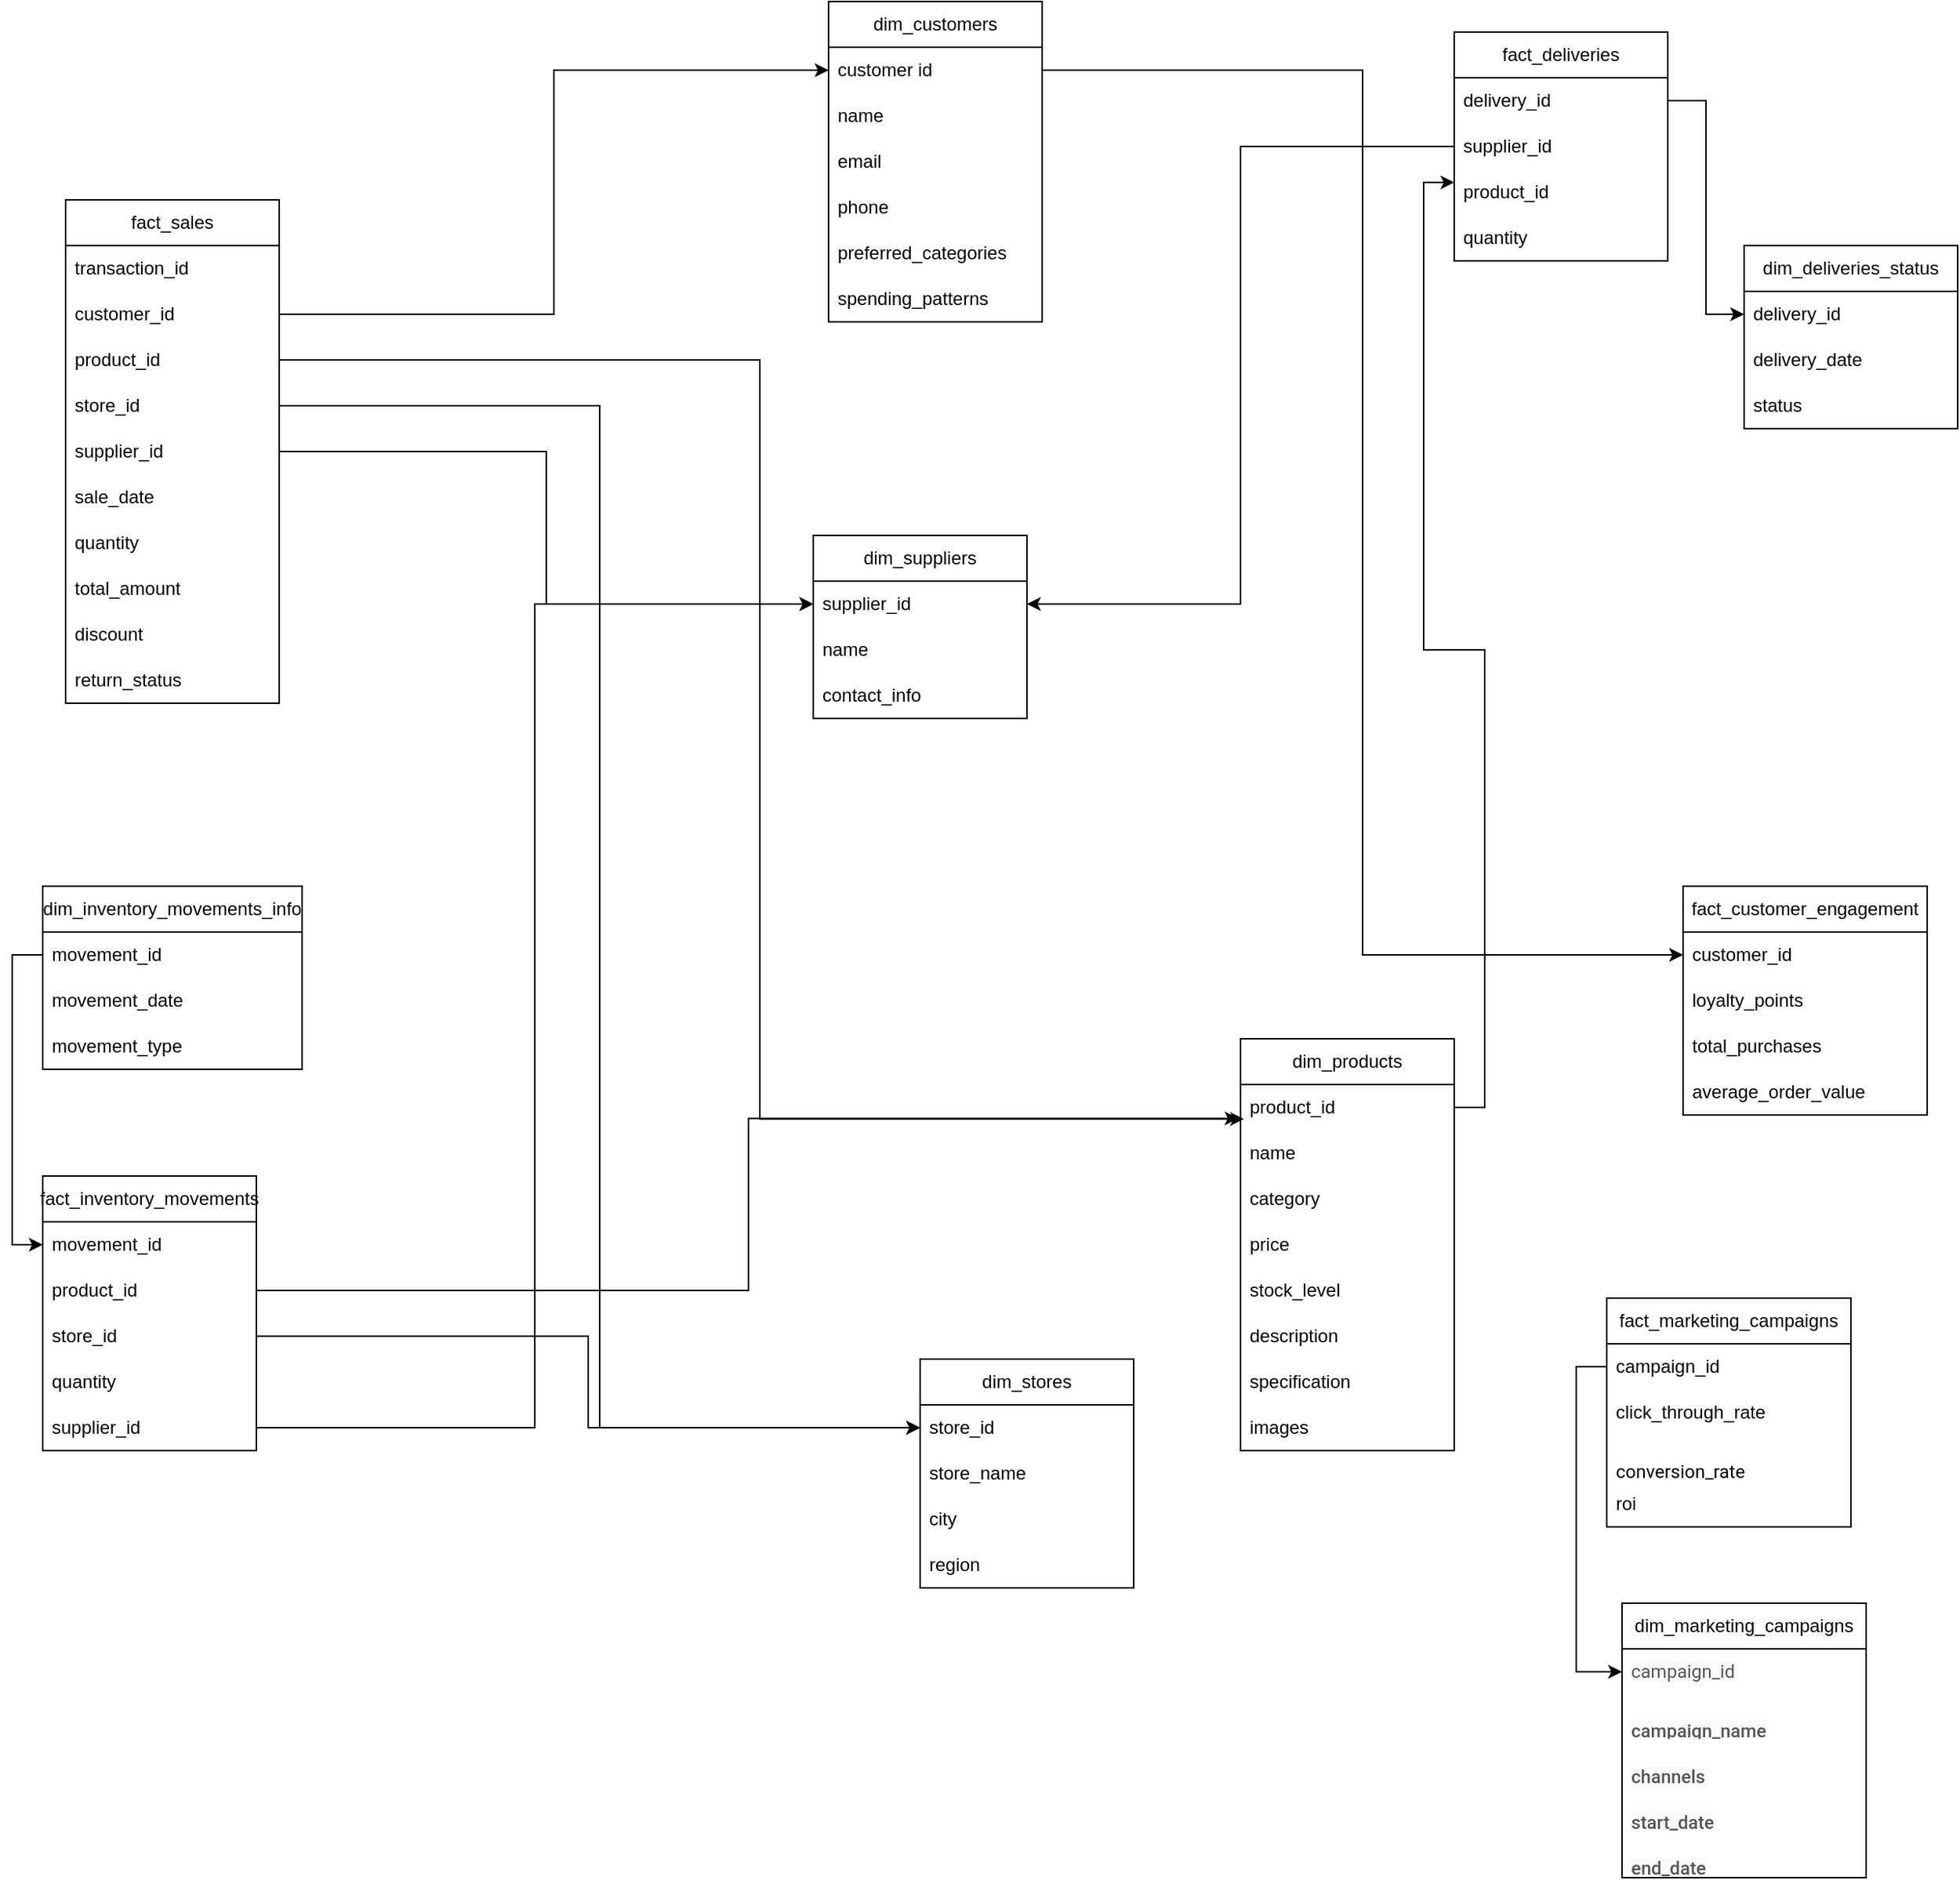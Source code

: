 <mxfile version="25.0.1">
  <diagram name="Page-1" id="sRWJuWMLv6pyPMn1WHnU">
    <mxGraphModel dx="1259" dy="1691" grid="1" gridSize="10" guides="1" tooltips="1" connect="1" arrows="1" fold="1" page="1" pageScale="1" pageWidth="850" pageHeight="1100" math="0" shadow="0">
      <root>
        <mxCell id="0" />
        <mxCell id="1" parent="0" />
        <mxCell id="wSYhcg0EzsHiPHeqpy78-6" value="fact_sales" style="swimlane;fontStyle=0;childLayout=stackLayout;horizontal=1;startSize=30;horizontalStack=0;resizeParent=1;resizeParentMax=0;resizeLast=0;collapsible=1;marginBottom=0;whiteSpace=wrap;html=1;" vertex="1" parent="1">
          <mxGeometry x="80" y="-150" width="140" height="330" as="geometry" />
        </mxCell>
        <mxCell id="wSYhcg0EzsHiPHeqpy78-7" value="transaction_id" style="text;strokeColor=none;fillColor=none;align=left;verticalAlign=middle;spacingLeft=4;spacingRight=4;overflow=hidden;points=[[0,0.5],[1,0.5]];portConstraint=eastwest;rotatable=0;whiteSpace=wrap;html=1;" vertex="1" parent="wSYhcg0EzsHiPHeqpy78-6">
          <mxGeometry y="30" width="140" height="30" as="geometry" />
        </mxCell>
        <mxCell id="wSYhcg0EzsHiPHeqpy78-8" value="customer_id" style="text;strokeColor=none;fillColor=none;align=left;verticalAlign=middle;spacingLeft=4;spacingRight=4;overflow=hidden;points=[[0,0.5],[1,0.5]];portConstraint=eastwest;rotatable=0;whiteSpace=wrap;html=1;" vertex="1" parent="wSYhcg0EzsHiPHeqpy78-6">
          <mxGeometry y="60" width="140" height="30" as="geometry" />
        </mxCell>
        <mxCell id="wSYhcg0EzsHiPHeqpy78-9" value="product_id" style="text;strokeColor=none;fillColor=none;align=left;verticalAlign=middle;spacingLeft=4;spacingRight=4;overflow=hidden;points=[[0,0.5],[1,0.5]];portConstraint=eastwest;rotatable=0;whiteSpace=wrap;html=1;" vertex="1" parent="wSYhcg0EzsHiPHeqpy78-6">
          <mxGeometry y="90" width="140" height="30" as="geometry" />
        </mxCell>
        <mxCell id="wSYhcg0EzsHiPHeqpy78-10" value="store_id" style="text;strokeColor=none;fillColor=none;align=left;verticalAlign=middle;spacingLeft=4;spacingRight=4;overflow=hidden;points=[[0,0.5],[1,0.5]];portConstraint=eastwest;rotatable=0;whiteSpace=wrap;html=1;" vertex="1" parent="wSYhcg0EzsHiPHeqpy78-6">
          <mxGeometry y="120" width="140" height="30" as="geometry" />
        </mxCell>
        <mxCell id="wSYhcg0EzsHiPHeqpy78-16" value="supplier_id" style="text;strokeColor=none;fillColor=none;align=left;verticalAlign=middle;spacingLeft=4;spacingRight=4;overflow=hidden;points=[[0,0.5],[1,0.5]];portConstraint=eastwest;rotatable=0;whiteSpace=wrap;html=1;" vertex="1" parent="wSYhcg0EzsHiPHeqpy78-6">
          <mxGeometry y="150" width="140" height="30" as="geometry" />
        </mxCell>
        <mxCell id="wSYhcg0EzsHiPHeqpy78-11" value="sale_date" style="text;strokeColor=none;fillColor=none;align=left;verticalAlign=middle;spacingLeft=4;spacingRight=4;overflow=hidden;points=[[0,0.5],[1,0.5]];portConstraint=eastwest;rotatable=0;whiteSpace=wrap;html=1;" vertex="1" parent="wSYhcg0EzsHiPHeqpy78-6">
          <mxGeometry y="180" width="140" height="30" as="geometry" />
        </mxCell>
        <mxCell id="wSYhcg0EzsHiPHeqpy78-12" value="quantity" style="text;strokeColor=none;fillColor=none;align=left;verticalAlign=middle;spacingLeft=4;spacingRight=4;overflow=hidden;points=[[0,0.5],[1,0.5]];portConstraint=eastwest;rotatable=0;whiteSpace=wrap;html=1;" vertex="1" parent="wSYhcg0EzsHiPHeqpy78-6">
          <mxGeometry y="210" width="140" height="30" as="geometry" />
        </mxCell>
        <mxCell id="wSYhcg0EzsHiPHeqpy78-13" value="total_amount" style="text;strokeColor=none;fillColor=none;align=left;verticalAlign=middle;spacingLeft=4;spacingRight=4;overflow=hidden;points=[[0,0.5],[1,0.5]];portConstraint=eastwest;rotatable=0;whiteSpace=wrap;html=1;" vertex="1" parent="wSYhcg0EzsHiPHeqpy78-6">
          <mxGeometry y="240" width="140" height="30" as="geometry" />
        </mxCell>
        <mxCell id="wSYhcg0EzsHiPHeqpy78-14" value="discount" style="text;strokeColor=none;fillColor=none;align=left;verticalAlign=middle;spacingLeft=4;spacingRight=4;overflow=hidden;points=[[0,0.5],[1,0.5]];portConstraint=eastwest;rotatable=0;whiteSpace=wrap;html=1;" vertex="1" parent="wSYhcg0EzsHiPHeqpy78-6">
          <mxGeometry y="270" width="140" height="30" as="geometry" />
        </mxCell>
        <mxCell id="wSYhcg0EzsHiPHeqpy78-15" value="return_status" style="text;strokeColor=none;fillColor=none;align=left;verticalAlign=middle;spacingLeft=4;spacingRight=4;overflow=hidden;points=[[0,0.5],[1,0.5]];portConstraint=eastwest;rotatable=0;whiteSpace=wrap;html=1;" vertex="1" parent="wSYhcg0EzsHiPHeqpy78-6">
          <mxGeometry y="300" width="140" height="30" as="geometry" />
        </mxCell>
        <mxCell id="wSYhcg0EzsHiPHeqpy78-26" value="dim_customers" style="swimlane;fontStyle=0;childLayout=stackLayout;horizontal=1;startSize=30;horizontalStack=0;resizeParent=1;resizeParentMax=0;resizeLast=0;collapsible=1;marginBottom=0;whiteSpace=wrap;html=1;" vertex="1" parent="1">
          <mxGeometry x="580" y="-280" width="140" height="210" as="geometry" />
        </mxCell>
        <mxCell id="wSYhcg0EzsHiPHeqpy78-27" value="customer id" style="text;strokeColor=none;fillColor=none;align=left;verticalAlign=middle;spacingLeft=4;spacingRight=4;overflow=hidden;points=[[0,0.5],[1,0.5]];portConstraint=eastwest;rotatable=0;whiteSpace=wrap;html=1;" vertex="1" parent="wSYhcg0EzsHiPHeqpy78-26">
          <mxGeometry y="30" width="140" height="30" as="geometry" />
        </mxCell>
        <mxCell id="wSYhcg0EzsHiPHeqpy78-28" value="name" style="text;strokeColor=none;fillColor=none;align=left;verticalAlign=middle;spacingLeft=4;spacingRight=4;overflow=hidden;points=[[0,0.5],[1,0.5]];portConstraint=eastwest;rotatable=0;whiteSpace=wrap;html=1;" vertex="1" parent="wSYhcg0EzsHiPHeqpy78-26">
          <mxGeometry y="60" width="140" height="30" as="geometry" />
        </mxCell>
        <mxCell id="wSYhcg0EzsHiPHeqpy78-29" value="email" style="text;strokeColor=none;fillColor=none;align=left;verticalAlign=middle;spacingLeft=4;spacingRight=4;overflow=hidden;points=[[0,0.5],[1,0.5]];portConstraint=eastwest;rotatable=0;whiteSpace=wrap;html=1;" vertex="1" parent="wSYhcg0EzsHiPHeqpy78-26">
          <mxGeometry y="90" width="140" height="30" as="geometry" />
        </mxCell>
        <mxCell id="wSYhcg0EzsHiPHeqpy78-30" value="phone" style="text;strokeColor=none;fillColor=none;align=left;verticalAlign=middle;spacingLeft=4;spacingRight=4;overflow=hidden;points=[[0,0.5],[1,0.5]];portConstraint=eastwest;rotatable=0;whiteSpace=wrap;html=1;" vertex="1" parent="wSYhcg0EzsHiPHeqpy78-26">
          <mxGeometry y="120" width="140" height="30" as="geometry" />
        </mxCell>
        <mxCell id="wSYhcg0EzsHiPHeqpy78-31" value="preferred_categories" style="text;strokeColor=none;fillColor=none;align=left;verticalAlign=middle;spacingLeft=4;spacingRight=4;overflow=hidden;points=[[0,0.5],[1,0.5]];portConstraint=eastwest;rotatable=0;whiteSpace=wrap;html=1;" vertex="1" parent="wSYhcg0EzsHiPHeqpy78-26">
          <mxGeometry y="150" width="140" height="30" as="geometry" />
        </mxCell>
        <mxCell id="wSYhcg0EzsHiPHeqpy78-32" value="spending_patterns" style="text;strokeColor=none;fillColor=none;align=left;verticalAlign=middle;spacingLeft=4;spacingRight=4;overflow=hidden;points=[[0,0.5],[1,0.5]];portConstraint=eastwest;rotatable=0;whiteSpace=wrap;html=1;" vertex="1" parent="wSYhcg0EzsHiPHeqpy78-26">
          <mxGeometry y="180" width="140" height="30" as="geometry" />
        </mxCell>
        <mxCell id="wSYhcg0EzsHiPHeqpy78-33" value="dim_suppliers" style="swimlane;fontStyle=0;childLayout=stackLayout;horizontal=1;startSize=30;horizontalStack=0;resizeParent=1;resizeParentMax=0;resizeLast=0;collapsible=1;marginBottom=0;whiteSpace=wrap;html=1;" vertex="1" parent="1">
          <mxGeometry x="570" y="70" width="140" height="120" as="geometry" />
        </mxCell>
        <mxCell id="wSYhcg0EzsHiPHeqpy78-34" value="supplier_id" style="text;strokeColor=none;fillColor=none;align=left;verticalAlign=middle;spacingLeft=4;spacingRight=4;overflow=hidden;points=[[0,0.5],[1,0.5]];portConstraint=eastwest;rotatable=0;whiteSpace=wrap;html=1;" vertex="1" parent="wSYhcg0EzsHiPHeqpy78-33">
          <mxGeometry y="30" width="140" height="30" as="geometry" />
        </mxCell>
        <mxCell id="wSYhcg0EzsHiPHeqpy78-35" value="name" style="text;strokeColor=none;fillColor=none;align=left;verticalAlign=middle;spacingLeft=4;spacingRight=4;overflow=hidden;points=[[0,0.5],[1,0.5]];portConstraint=eastwest;rotatable=0;whiteSpace=wrap;html=1;" vertex="1" parent="wSYhcg0EzsHiPHeqpy78-33">
          <mxGeometry y="60" width="140" height="30" as="geometry" />
        </mxCell>
        <mxCell id="wSYhcg0EzsHiPHeqpy78-36" value="contact_info" style="text;strokeColor=none;fillColor=none;align=left;verticalAlign=middle;spacingLeft=4;spacingRight=4;overflow=hidden;points=[[0,0.5],[1,0.5]];portConstraint=eastwest;rotatable=0;whiteSpace=wrap;html=1;" vertex="1" parent="wSYhcg0EzsHiPHeqpy78-33">
          <mxGeometry y="90" width="140" height="30" as="geometry" />
        </mxCell>
        <mxCell id="wSYhcg0EzsHiPHeqpy78-37" value="dim_stores" style="swimlane;fontStyle=0;childLayout=stackLayout;horizontal=1;startSize=30;horizontalStack=0;resizeParent=1;resizeParentMax=0;resizeLast=0;collapsible=1;marginBottom=0;whiteSpace=wrap;html=1;" vertex="1" parent="1">
          <mxGeometry x="640" y="610" width="140" height="150" as="geometry" />
        </mxCell>
        <mxCell id="wSYhcg0EzsHiPHeqpy78-38" value="store_id" style="text;strokeColor=none;fillColor=none;align=left;verticalAlign=middle;spacingLeft=4;spacingRight=4;overflow=hidden;points=[[0,0.5],[1,0.5]];portConstraint=eastwest;rotatable=0;whiteSpace=wrap;html=1;" vertex="1" parent="wSYhcg0EzsHiPHeqpy78-37">
          <mxGeometry y="30" width="140" height="30" as="geometry" />
        </mxCell>
        <mxCell id="wSYhcg0EzsHiPHeqpy78-39" value="store_name" style="text;strokeColor=none;fillColor=none;align=left;verticalAlign=middle;spacingLeft=4;spacingRight=4;overflow=hidden;points=[[0,0.5],[1,0.5]];portConstraint=eastwest;rotatable=0;whiteSpace=wrap;html=1;" vertex="1" parent="wSYhcg0EzsHiPHeqpy78-37">
          <mxGeometry y="60" width="140" height="30" as="geometry" />
        </mxCell>
        <mxCell id="wSYhcg0EzsHiPHeqpy78-40" value="city" style="text;strokeColor=none;fillColor=none;align=left;verticalAlign=middle;spacingLeft=4;spacingRight=4;overflow=hidden;points=[[0,0.5],[1,0.5]];portConstraint=eastwest;rotatable=0;whiteSpace=wrap;html=1;" vertex="1" parent="wSYhcg0EzsHiPHeqpy78-37">
          <mxGeometry y="90" width="140" height="30" as="geometry" />
        </mxCell>
        <mxCell id="wSYhcg0EzsHiPHeqpy78-41" value="region" style="text;strokeColor=none;fillColor=none;align=left;verticalAlign=middle;spacingLeft=4;spacingRight=4;overflow=hidden;points=[[0,0.5],[1,0.5]];portConstraint=eastwest;rotatable=0;whiteSpace=wrap;html=1;" vertex="1" parent="wSYhcg0EzsHiPHeqpy78-37">
          <mxGeometry y="120" width="140" height="30" as="geometry" />
        </mxCell>
        <mxCell id="wSYhcg0EzsHiPHeqpy78-42" value="fact_marketing_campaigns" style="swimlane;fontStyle=0;childLayout=stackLayout;horizontal=1;startSize=30;horizontalStack=0;resizeParent=1;resizeParentMax=0;resizeLast=0;collapsible=1;marginBottom=0;whiteSpace=wrap;html=1;" vertex="1" parent="1">
          <mxGeometry x="1090" y="570" width="160" height="150" as="geometry" />
        </mxCell>
        <mxCell id="wSYhcg0EzsHiPHeqpy78-43" value="campaign_id" style="text;strokeColor=none;fillColor=none;align=left;verticalAlign=middle;spacingLeft=4;spacingRight=4;overflow=hidden;points=[[0,0.5],[1,0.5]];portConstraint=eastwest;rotatable=0;whiteSpace=wrap;html=1;" vertex="1" parent="wSYhcg0EzsHiPHeqpy78-42">
          <mxGeometry y="30" width="160" height="30" as="geometry" />
        </mxCell>
        <mxCell id="wSYhcg0EzsHiPHeqpy78-45" value="click_through_rate" style="text;strokeColor=none;fillColor=none;align=left;verticalAlign=middle;spacingLeft=4;spacingRight=4;overflow=hidden;points=[[0,0.5],[1,0.5]];portConstraint=eastwest;rotatable=0;whiteSpace=wrap;html=1;" vertex="1" parent="wSYhcg0EzsHiPHeqpy78-42">
          <mxGeometry y="60" width="160" height="30" as="geometry" />
        </mxCell>
        <mxCell id="wSYhcg0EzsHiPHeqpy78-47" value="&#xa;&lt;span style=&quot;color: rgb(0, 0, 0); font-family: Roboto, sans-serif; font-size: 12px; font-style: normal; font-variant-ligatures: normal; font-variant-caps: normal; font-weight: 400; letter-spacing: normal; orphans: 2; text-align: start; text-indent: 0px; text-transform: none; widows: 2; word-spacing: 0px; -webkit-text-stroke-width: 0px; white-space: pre-wrap; background-color: rgb(255, 255, 255); text-decoration-thickness: initial; text-decoration-style: initial; text-decoration-color: initial; display: inline !important; float: none;&quot;&gt;conversion_rate&lt;/span&gt;&#xa;&#xa;" style="text;strokeColor=none;fillColor=none;align=left;verticalAlign=middle;spacingLeft=4;spacingRight=4;overflow=hidden;points=[[0,0.5],[1,0.5]];portConstraint=eastwest;rotatable=0;whiteSpace=wrap;html=1;" vertex="1" parent="wSYhcg0EzsHiPHeqpy78-42">
          <mxGeometry y="90" width="160" height="30" as="geometry" />
        </mxCell>
        <mxCell id="wSYhcg0EzsHiPHeqpy78-46" value="roi" style="text;strokeColor=none;fillColor=none;align=left;verticalAlign=middle;spacingLeft=4;spacingRight=4;overflow=hidden;points=[[0,0.5],[1,0.5]];portConstraint=eastwest;rotatable=0;whiteSpace=wrap;html=1;" vertex="1" parent="wSYhcg0EzsHiPHeqpy78-42">
          <mxGeometry y="120" width="160" height="30" as="geometry" />
        </mxCell>
        <mxCell id="wSYhcg0EzsHiPHeqpy78-48" value="dim_marketing_campaigns" style="swimlane;fontStyle=0;childLayout=stackLayout;horizontal=1;startSize=30;horizontalStack=0;resizeParent=1;resizeParentMax=0;resizeLast=0;collapsible=1;marginBottom=0;whiteSpace=wrap;html=1;" vertex="1" parent="1">
          <mxGeometry x="1100" y="770" width="160" height="180" as="geometry" />
        </mxCell>
        <mxCell id="wSYhcg0EzsHiPHeqpy78-49" value="&lt;span style=&quot;box-sizing: border-box; color: rgba(0, 0, 0, 0.66); font-family: Roboto, sans-serif; text-wrap-mode: nowrap; background-color: rgb(250, 250, 250);&quot;&gt;campaign_id&lt;/span&gt;" style="text;strokeColor=none;fillColor=none;align=left;verticalAlign=middle;spacingLeft=4;spacingRight=4;overflow=hidden;points=[[0,0.5],[1,0.5]];portConstraint=eastwest;rotatable=0;whiteSpace=wrap;html=1;" vertex="1" parent="wSYhcg0EzsHiPHeqpy78-48">
          <mxGeometry y="30" width="160" height="30" as="geometry" />
        </mxCell>
        <mxCell id="wSYhcg0EzsHiPHeqpy78-50" value="&#xa;&lt;b style=&quot;box-sizing: border-box; font-weight: 500; color: rgba(0, 0, 0, 0.66); font-family: Roboto, sans-serif; font-size: 12px; font-style: normal; font-variant-ligatures: normal; font-variant-caps: normal; letter-spacing: normal; orphans: 2; text-align: left; text-indent: 0px; text-transform: none; widows: 2; word-spacing: 0px; -webkit-text-stroke-width: 0px; white-space: nowrap; background-color: rgb(250, 250, 250); text-decoration-thickness: initial; text-decoration-style: initial; text-decoration-color: initial;&quot;&gt;campaign_name&lt;/b&gt;&#xa;&#xa;" style="text;strokeColor=none;fillColor=none;align=left;verticalAlign=middle;spacingLeft=4;spacingRight=4;overflow=hidden;points=[[0,0.5],[1,0.5]];portConstraint=eastwest;rotatable=0;whiteSpace=wrap;html=1;" vertex="1" parent="wSYhcg0EzsHiPHeqpy78-48">
          <mxGeometry y="60" width="160" height="30" as="geometry" />
        </mxCell>
        <mxCell id="wSYhcg0EzsHiPHeqpy78-51" value="&#xa;&lt;b style=&quot;box-sizing: border-box; font-weight: 500; color: rgba(0, 0, 0, 0.66); font-family: Roboto, sans-serif; font-size: 12px; font-style: normal; font-variant-ligatures: normal; font-variant-caps: normal; letter-spacing: normal; orphans: 2; text-align: left; text-indent: 0px; text-transform: none; widows: 2; word-spacing: 0px; -webkit-text-stroke-width: 0px; white-space: nowrap; background-color: rgb(250, 250, 250); text-decoration-thickness: initial; text-decoration-style: initial; text-decoration-color: initial;&quot;&gt;channels&lt;/b&gt;&#xa;&#xa;" style="text;strokeColor=none;fillColor=none;align=left;verticalAlign=middle;spacingLeft=4;spacingRight=4;overflow=hidden;points=[[0,0.5],[1,0.5]];portConstraint=eastwest;rotatable=0;whiteSpace=wrap;html=1;" vertex="1" parent="wSYhcg0EzsHiPHeqpy78-48">
          <mxGeometry y="90" width="160" height="30" as="geometry" />
        </mxCell>
        <mxCell id="wSYhcg0EzsHiPHeqpy78-52" value="&#xa;&lt;b style=&quot;box-sizing: border-box; font-weight: 500; color: rgba(0, 0, 0, 0.66); font-family: Roboto, sans-serif; font-size: 12px; font-style: normal; font-variant-ligatures: normal; font-variant-caps: normal; letter-spacing: normal; orphans: 2; text-align: left; text-indent: 0px; text-transform: none; widows: 2; word-spacing: 0px; -webkit-text-stroke-width: 0px; white-space: nowrap; background-color: rgb(250, 250, 250); text-decoration-thickness: initial; text-decoration-style: initial; text-decoration-color: initial;&quot;&gt;start_date&lt;/b&gt;&#xa;&#xa;" style="text;strokeColor=none;fillColor=none;align=left;verticalAlign=middle;spacingLeft=4;spacingRight=4;overflow=hidden;points=[[0,0.5],[1,0.5]];portConstraint=eastwest;rotatable=0;whiteSpace=wrap;html=1;" vertex="1" parent="wSYhcg0EzsHiPHeqpy78-48">
          <mxGeometry y="120" width="160" height="30" as="geometry" />
        </mxCell>
        <mxCell id="wSYhcg0EzsHiPHeqpy78-53" value="&#xa;&lt;b style=&quot;box-sizing: border-box; font-weight: 500; color: rgba(0, 0, 0, 0.66); font-family: Roboto, sans-serif; font-size: 12px; font-style: normal; font-variant-ligatures: normal; font-variant-caps: normal; letter-spacing: normal; orphans: 2; text-align: left; text-indent: 0px; text-transform: none; widows: 2; word-spacing: 0px; -webkit-text-stroke-width: 0px; white-space: nowrap; background-color: rgb(250, 250, 250); text-decoration-thickness: initial; text-decoration-style: initial; text-decoration-color: initial;&quot;&gt;end_date&lt;/b&gt;&#xa;&#xa;" style="text;strokeColor=none;fillColor=none;align=left;verticalAlign=middle;spacingLeft=4;spacingRight=4;overflow=hidden;points=[[0,0.5],[1,0.5]];portConstraint=eastwest;rotatable=0;whiteSpace=wrap;html=1;" vertex="1" parent="wSYhcg0EzsHiPHeqpy78-48">
          <mxGeometry y="150" width="160" height="30" as="geometry" />
        </mxCell>
        <mxCell id="wSYhcg0EzsHiPHeqpy78-69" value="fact_inventory_movements" style="swimlane;fontStyle=0;childLayout=stackLayout;horizontal=1;startSize=30;horizontalStack=0;resizeParent=1;resizeParentMax=0;resizeLast=0;collapsible=1;marginBottom=0;whiteSpace=wrap;html=1;" vertex="1" parent="1">
          <mxGeometry x="65" y="490" width="140" height="180" as="geometry" />
        </mxCell>
        <mxCell id="wSYhcg0EzsHiPHeqpy78-70" value="movement_id" style="text;strokeColor=none;fillColor=none;align=left;verticalAlign=middle;spacingLeft=4;spacingRight=4;overflow=hidden;points=[[0,0.5],[1,0.5]];portConstraint=eastwest;rotatable=0;whiteSpace=wrap;html=1;" vertex="1" parent="wSYhcg0EzsHiPHeqpy78-69">
          <mxGeometry y="30" width="140" height="30" as="geometry" />
        </mxCell>
        <mxCell id="wSYhcg0EzsHiPHeqpy78-71" value="product_id" style="text;strokeColor=none;fillColor=none;align=left;verticalAlign=middle;spacingLeft=4;spacingRight=4;overflow=hidden;points=[[0,0.5],[1,0.5]];portConstraint=eastwest;rotatable=0;whiteSpace=wrap;html=1;" vertex="1" parent="wSYhcg0EzsHiPHeqpy78-69">
          <mxGeometry y="60" width="140" height="30" as="geometry" />
        </mxCell>
        <mxCell id="wSYhcg0EzsHiPHeqpy78-72" value="store_id" style="text;strokeColor=none;fillColor=none;align=left;verticalAlign=middle;spacingLeft=4;spacingRight=4;overflow=hidden;points=[[0,0.5],[1,0.5]];portConstraint=eastwest;rotatable=0;whiteSpace=wrap;html=1;" vertex="1" parent="wSYhcg0EzsHiPHeqpy78-69">
          <mxGeometry y="90" width="140" height="30" as="geometry" />
        </mxCell>
        <mxCell id="wSYhcg0EzsHiPHeqpy78-75" value="quantity" style="text;strokeColor=none;fillColor=none;align=left;verticalAlign=middle;spacingLeft=4;spacingRight=4;overflow=hidden;points=[[0,0.5],[1,0.5]];portConstraint=eastwest;rotatable=0;whiteSpace=wrap;html=1;" vertex="1" parent="wSYhcg0EzsHiPHeqpy78-69">
          <mxGeometry y="120" width="140" height="30" as="geometry" />
        </mxCell>
        <mxCell id="wSYhcg0EzsHiPHeqpy78-115" value="supplier_id" style="text;strokeColor=none;fillColor=none;align=left;verticalAlign=middle;spacingLeft=4;spacingRight=4;overflow=hidden;points=[[0,0.5],[1,0.5]];portConstraint=eastwest;rotatable=0;whiteSpace=wrap;html=1;" vertex="1" parent="wSYhcg0EzsHiPHeqpy78-69">
          <mxGeometry y="150" width="140" height="30" as="geometry" />
        </mxCell>
        <mxCell id="wSYhcg0EzsHiPHeqpy78-76" value="dim_inventory_movements_info" style="swimlane;fontStyle=0;childLayout=stackLayout;horizontal=1;startSize=30;horizontalStack=0;resizeParent=1;resizeParentMax=0;resizeLast=0;collapsible=1;marginBottom=0;whiteSpace=wrap;html=1;" vertex="1" parent="1">
          <mxGeometry x="65" y="300" width="170" height="120" as="geometry" />
        </mxCell>
        <mxCell id="wSYhcg0EzsHiPHeqpy78-77" value="movement_id" style="text;strokeColor=none;fillColor=none;align=left;verticalAlign=middle;spacingLeft=4;spacingRight=4;overflow=hidden;points=[[0,0.5],[1,0.5]];portConstraint=eastwest;rotatable=0;whiteSpace=wrap;html=1;" vertex="1" parent="wSYhcg0EzsHiPHeqpy78-76">
          <mxGeometry y="30" width="170" height="30" as="geometry" />
        </mxCell>
        <mxCell id="wSYhcg0EzsHiPHeqpy78-80" value="movement_date" style="text;strokeColor=none;fillColor=none;align=left;verticalAlign=middle;spacingLeft=4;spacingRight=4;overflow=hidden;points=[[0,0.5],[1,0.5]];portConstraint=eastwest;rotatable=0;whiteSpace=wrap;html=1;" vertex="1" parent="wSYhcg0EzsHiPHeqpy78-76">
          <mxGeometry y="60" width="170" height="30" as="geometry" />
        </mxCell>
        <mxCell id="wSYhcg0EzsHiPHeqpy78-81" value="movement_type" style="text;strokeColor=none;fillColor=none;align=left;verticalAlign=middle;spacingLeft=4;spacingRight=4;overflow=hidden;points=[[0,0.5],[1,0.5]];portConstraint=eastwest;rotatable=0;whiteSpace=wrap;html=1;" vertex="1" parent="wSYhcg0EzsHiPHeqpy78-76">
          <mxGeometry y="90" width="170" height="30" as="geometry" />
        </mxCell>
        <mxCell id="wSYhcg0EzsHiPHeqpy78-85" value="fact_deliveries" style="swimlane;fontStyle=0;childLayout=stackLayout;horizontal=1;startSize=30;horizontalStack=0;resizeParent=1;resizeParentMax=0;resizeLast=0;collapsible=1;marginBottom=0;whiteSpace=wrap;html=1;" vertex="1" parent="1">
          <mxGeometry x="990" y="-260" width="140" height="150" as="geometry" />
        </mxCell>
        <mxCell id="wSYhcg0EzsHiPHeqpy78-86" value="delivery_id" style="text;strokeColor=none;fillColor=none;align=left;verticalAlign=middle;spacingLeft=4;spacingRight=4;overflow=hidden;points=[[0,0.5],[1,0.5]];portConstraint=eastwest;rotatable=0;whiteSpace=wrap;html=1;" vertex="1" parent="wSYhcg0EzsHiPHeqpy78-85">
          <mxGeometry y="30" width="140" height="30" as="geometry" />
        </mxCell>
        <mxCell id="wSYhcg0EzsHiPHeqpy78-87" value="supplier_id" style="text;strokeColor=none;fillColor=none;align=left;verticalAlign=middle;spacingLeft=4;spacingRight=4;overflow=hidden;points=[[0,0.5],[1,0.5]];portConstraint=eastwest;rotatable=0;whiteSpace=wrap;html=1;" vertex="1" parent="wSYhcg0EzsHiPHeqpy78-85">
          <mxGeometry y="60" width="140" height="30" as="geometry" />
        </mxCell>
        <mxCell id="wSYhcg0EzsHiPHeqpy78-88" value="product_id" style="text;strokeColor=none;fillColor=none;align=left;verticalAlign=middle;spacingLeft=4;spacingRight=4;overflow=hidden;points=[[0,0.5],[1,0.5]];portConstraint=eastwest;rotatable=0;whiteSpace=wrap;html=1;" vertex="1" parent="wSYhcg0EzsHiPHeqpy78-85">
          <mxGeometry y="90" width="140" height="30" as="geometry" />
        </mxCell>
        <mxCell id="wSYhcg0EzsHiPHeqpy78-90" value="quantity" style="text;strokeColor=none;fillColor=none;align=left;verticalAlign=middle;spacingLeft=4;spacingRight=4;overflow=hidden;points=[[0,0.5],[1,0.5]];portConstraint=eastwest;rotatable=0;whiteSpace=wrap;html=1;" vertex="1" parent="wSYhcg0EzsHiPHeqpy78-85">
          <mxGeometry y="120" width="140" height="30" as="geometry" />
        </mxCell>
        <mxCell id="wSYhcg0EzsHiPHeqpy78-92" value="dim_deliveries_status" style="swimlane;fontStyle=0;childLayout=stackLayout;horizontal=1;startSize=30;horizontalStack=0;resizeParent=1;resizeParentMax=0;resizeLast=0;collapsible=1;marginBottom=0;whiteSpace=wrap;html=1;" vertex="1" parent="1">
          <mxGeometry x="1180" y="-120" width="140" height="120" as="geometry" />
        </mxCell>
        <mxCell id="wSYhcg0EzsHiPHeqpy78-93" value="delivery_id" style="text;strokeColor=none;fillColor=none;align=left;verticalAlign=middle;spacingLeft=4;spacingRight=4;overflow=hidden;points=[[0,0.5],[1,0.5]];portConstraint=eastwest;rotatable=0;whiteSpace=wrap;html=1;" vertex="1" parent="wSYhcg0EzsHiPHeqpy78-92">
          <mxGeometry y="30" width="140" height="30" as="geometry" />
        </mxCell>
        <mxCell id="wSYhcg0EzsHiPHeqpy78-96" value="delivery_date" style="text;strokeColor=none;fillColor=none;align=left;verticalAlign=middle;spacingLeft=4;spacingRight=4;overflow=hidden;points=[[0,0.5],[1,0.5]];portConstraint=eastwest;rotatable=0;whiteSpace=wrap;html=1;" vertex="1" parent="wSYhcg0EzsHiPHeqpy78-92">
          <mxGeometry y="60" width="140" height="30" as="geometry" />
        </mxCell>
        <mxCell id="wSYhcg0EzsHiPHeqpy78-98" value="status" style="text;strokeColor=none;fillColor=none;align=left;verticalAlign=middle;spacingLeft=4;spacingRight=4;overflow=hidden;points=[[0,0.5],[1,0.5]];portConstraint=eastwest;rotatable=0;whiteSpace=wrap;html=1;" vertex="1" parent="wSYhcg0EzsHiPHeqpy78-92">
          <mxGeometry y="90" width="140" height="30" as="geometry" />
        </mxCell>
        <mxCell id="wSYhcg0EzsHiPHeqpy78-99" value="fact_cust&lt;span style=&quot;background-color: initial;&quot;&gt;omer_engagement&lt;/span&gt;" style="swimlane;fontStyle=0;childLayout=stackLayout;horizontal=1;startSize=30;horizontalStack=0;resizeParent=1;resizeParentMax=0;resizeLast=0;collapsible=1;marginBottom=0;whiteSpace=wrap;html=1;" vertex="1" parent="1">
          <mxGeometry x="1140" y="300" width="160" height="150" as="geometry" />
        </mxCell>
        <mxCell id="wSYhcg0EzsHiPHeqpy78-100" value="customer_id" style="text;strokeColor=none;fillColor=none;align=left;verticalAlign=middle;spacingLeft=4;spacingRight=4;overflow=hidden;points=[[0,0.5],[1,0.5]];portConstraint=eastwest;rotatable=0;whiteSpace=wrap;html=1;" vertex="1" parent="wSYhcg0EzsHiPHeqpy78-99">
          <mxGeometry y="30" width="160" height="30" as="geometry" />
        </mxCell>
        <mxCell id="wSYhcg0EzsHiPHeqpy78-101" value="loyalty_points" style="text;strokeColor=none;fillColor=none;align=left;verticalAlign=middle;spacingLeft=4;spacingRight=4;overflow=hidden;points=[[0,0.5],[1,0.5]];portConstraint=eastwest;rotatable=0;whiteSpace=wrap;html=1;" vertex="1" parent="wSYhcg0EzsHiPHeqpy78-99">
          <mxGeometry y="60" width="160" height="30" as="geometry" />
        </mxCell>
        <mxCell id="wSYhcg0EzsHiPHeqpy78-102" value="total_purchases" style="text;strokeColor=none;fillColor=none;align=left;verticalAlign=middle;spacingLeft=4;spacingRight=4;overflow=hidden;points=[[0,0.5],[1,0.5]];portConstraint=eastwest;rotatable=0;whiteSpace=wrap;html=1;" vertex="1" parent="wSYhcg0EzsHiPHeqpy78-99">
          <mxGeometry y="90" width="160" height="30" as="geometry" />
        </mxCell>
        <mxCell id="wSYhcg0EzsHiPHeqpy78-103" value="average_order_value" style="text;strokeColor=none;fillColor=none;align=left;verticalAlign=middle;spacingLeft=4;spacingRight=4;overflow=hidden;points=[[0,0.5],[1,0.5]];portConstraint=eastwest;rotatable=0;whiteSpace=wrap;html=1;" vertex="1" parent="wSYhcg0EzsHiPHeqpy78-99">
          <mxGeometry y="120" width="160" height="30" as="geometry" />
        </mxCell>
        <mxCell id="wSYhcg0EzsHiPHeqpy78-17" value="dim_products" style="swimlane;fontStyle=0;childLayout=stackLayout;horizontal=1;startSize=30;horizontalStack=0;resizeParent=1;resizeParentMax=0;resizeLast=0;collapsible=1;marginBottom=0;whiteSpace=wrap;html=1;" vertex="1" parent="1">
          <mxGeometry x="850" y="400" width="140" height="270" as="geometry" />
        </mxCell>
        <mxCell id="wSYhcg0EzsHiPHeqpy78-18" value="product_id" style="text;strokeColor=none;fillColor=none;align=left;verticalAlign=middle;spacingLeft=4;spacingRight=4;overflow=hidden;points=[[0,0.5],[1,0.5]];portConstraint=eastwest;rotatable=0;whiteSpace=wrap;html=1;" vertex="1" parent="wSYhcg0EzsHiPHeqpy78-17">
          <mxGeometry y="30" width="140" height="30" as="geometry" />
        </mxCell>
        <mxCell id="wSYhcg0EzsHiPHeqpy78-19" value="name" style="text;strokeColor=none;fillColor=none;align=left;verticalAlign=middle;spacingLeft=4;spacingRight=4;overflow=hidden;points=[[0,0.5],[1,0.5]];portConstraint=eastwest;rotatable=0;whiteSpace=wrap;html=1;" vertex="1" parent="wSYhcg0EzsHiPHeqpy78-17">
          <mxGeometry y="60" width="140" height="30" as="geometry" />
        </mxCell>
        <mxCell id="wSYhcg0EzsHiPHeqpy78-20" value="category" style="text;strokeColor=none;fillColor=none;align=left;verticalAlign=middle;spacingLeft=4;spacingRight=4;overflow=hidden;points=[[0,0.5],[1,0.5]];portConstraint=eastwest;rotatable=0;whiteSpace=wrap;html=1;" vertex="1" parent="wSYhcg0EzsHiPHeqpy78-17">
          <mxGeometry y="90" width="140" height="30" as="geometry" />
        </mxCell>
        <mxCell id="wSYhcg0EzsHiPHeqpy78-21" value="price" style="text;strokeColor=none;fillColor=none;align=left;verticalAlign=middle;spacingLeft=4;spacingRight=4;overflow=hidden;points=[[0,0.5],[1,0.5]];portConstraint=eastwest;rotatable=0;whiteSpace=wrap;html=1;" vertex="1" parent="wSYhcg0EzsHiPHeqpy78-17">
          <mxGeometry y="120" width="140" height="30" as="geometry" />
        </mxCell>
        <mxCell id="wSYhcg0EzsHiPHeqpy78-22" value="stock_level" style="text;strokeColor=none;fillColor=none;align=left;verticalAlign=middle;spacingLeft=4;spacingRight=4;overflow=hidden;points=[[0,0.5],[1,0.5]];portConstraint=eastwest;rotatable=0;whiteSpace=wrap;html=1;" vertex="1" parent="wSYhcg0EzsHiPHeqpy78-17">
          <mxGeometry y="150" width="140" height="30" as="geometry" />
        </mxCell>
        <mxCell id="wSYhcg0EzsHiPHeqpy78-25" value="description" style="text;strokeColor=none;fillColor=none;align=left;verticalAlign=middle;spacingLeft=4;spacingRight=4;overflow=hidden;points=[[0,0.5],[1,0.5]];portConstraint=eastwest;rotatable=0;whiteSpace=wrap;html=1;" vertex="1" parent="wSYhcg0EzsHiPHeqpy78-17">
          <mxGeometry y="180" width="140" height="30" as="geometry" />
        </mxCell>
        <mxCell id="wSYhcg0EzsHiPHeqpy78-24" value="specification" style="text;strokeColor=none;fillColor=none;align=left;verticalAlign=middle;spacingLeft=4;spacingRight=4;overflow=hidden;points=[[0,0.5],[1,0.5]];portConstraint=eastwest;rotatable=0;whiteSpace=wrap;html=1;" vertex="1" parent="wSYhcg0EzsHiPHeqpy78-17">
          <mxGeometry y="210" width="140" height="30" as="geometry" />
        </mxCell>
        <mxCell id="wSYhcg0EzsHiPHeqpy78-23" value="images" style="text;strokeColor=none;fillColor=none;align=left;verticalAlign=middle;spacingLeft=4;spacingRight=4;overflow=hidden;points=[[0,0.5],[1,0.5]];portConstraint=eastwest;rotatable=0;whiteSpace=wrap;html=1;" vertex="1" parent="wSYhcg0EzsHiPHeqpy78-17">
          <mxGeometry y="240" width="140" height="30" as="geometry" />
        </mxCell>
        <mxCell id="wSYhcg0EzsHiPHeqpy78-104" style="edgeStyle=orthogonalEdgeStyle;rounded=0;orthogonalLoop=1;jettySize=auto;html=1;exitX=1;exitY=0.5;exitDx=0;exitDy=0;entryX=0;entryY=0.5;entryDx=0;entryDy=0;" edge="1" parent="1" source="wSYhcg0EzsHiPHeqpy78-8" target="wSYhcg0EzsHiPHeqpy78-27">
          <mxGeometry relative="1" as="geometry" />
        </mxCell>
        <mxCell id="wSYhcg0EzsHiPHeqpy78-105" style="edgeStyle=orthogonalEdgeStyle;rounded=0;orthogonalLoop=1;jettySize=auto;html=1;entryX=0.016;entryY=0.753;entryDx=0;entryDy=0;entryPerimeter=0;" edge="1" parent="1" source="wSYhcg0EzsHiPHeqpy78-9" target="wSYhcg0EzsHiPHeqpy78-18">
          <mxGeometry relative="1" as="geometry" />
        </mxCell>
        <mxCell id="wSYhcg0EzsHiPHeqpy78-106" style="edgeStyle=orthogonalEdgeStyle;rounded=0;orthogonalLoop=1;jettySize=auto;html=1;exitX=1;exitY=0.5;exitDx=0;exitDy=0;" edge="1" parent="1" source="wSYhcg0EzsHiPHeqpy78-10" target="wSYhcg0EzsHiPHeqpy78-38">
          <mxGeometry relative="1" as="geometry" />
        </mxCell>
        <mxCell id="wSYhcg0EzsHiPHeqpy78-107" style="edgeStyle=orthogonalEdgeStyle;rounded=0;orthogonalLoop=1;jettySize=auto;html=1;exitX=1;exitY=0.5;exitDx=0;exitDy=0;entryX=0;entryY=0.5;entryDx=0;entryDy=0;" edge="1" parent="1" source="wSYhcg0EzsHiPHeqpy78-16" target="wSYhcg0EzsHiPHeqpy78-34">
          <mxGeometry relative="1" as="geometry" />
        </mxCell>
        <mxCell id="wSYhcg0EzsHiPHeqpy78-108" style="edgeStyle=orthogonalEdgeStyle;rounded=0;orthogonalLoop=1;jettySize=auto;html=1;exitX=0;exitY=0.5;exitDx=0;exitDy=0;" edge="1" parent="1" source="wSYhcg0EzsHiPHeqpy78-43" target="wSYhcg0EzsHiPHeqpy78-49">
          <mxGeometry relative="1" as="geometry" />
        </mxCell>
        <mxCell id="wSYhcg0EzsHiPHeqpy78-111" style="edgeStyle=orthogonalEdgeStyle;rounded=0;orthogonalLoop=1;jettySize=auto;html=1;exitX=0;exitY=0.5;exitDx=0;exitDy=0;entryX=0;entryY=0.5;entryDx=0;entryDy=0;" edge="1" parent="1" source="wSYhcg0EzsHiPHeqpy78-77" target="wSYhcg0EzsHiPHeqpy78-70">
          <mxGeometry relative="1" as="geometry" />
        </mxCell>
        <mxCell id="wSYhcg0EzsHiPHeqpy78-112" style="edgeStyle=orthogonalEdgeStyle;rounded=0;orthogonalLoop=1;jettySize=auto;html=1;" edge="1" parent="1" source="wSYhcg0EzsHiPHeqpy78-72" target="wSYhcg0EzsHiPHeqpy78-38">
          <mxGeometry relative="1" as="geometry" />
        </mxCell>
        <mxCell id="wSYhcg0EzsHiPHeqpy78-113" style="edgeStyle=orthogonalEdgeStyle;rounded=0;orthogonalLoop=1;jettySize=auto;html=1;exitX=1;exitY=0.5;exitDx=0;exitDy=0;entryX=-0.01;entryY=0.74;entryDx=0;entryDy=0;entryPerimeter=0;" edge="1" parent="1" source="wSYhcg0EzsHiPHeqpy78-71" target="wSYhcg0EzsHiPHeqpy78-18">
          <mxGeometry relative="1" as="geometry" />
        </mxCell>
        <mxCell id="wSYhcg0EzsHiPHeqpy78-116" style="edgeStyle=orthogonalEdgeStyle;rounded=0;orthogonalLoop=1;jettySize=auto;html=1;entryX=0;entryY=0.5;entryDx=0;entryDy=0;" edge="1" parent="1" source="wSYhcg0EzsHiPHeqpy78-115" target="wSYhcg0EzsHiPHeqpy78-34">
          <mxGeometry relative="1" as="geometry" />
        </mxCell>
        <mxCell id="wSYhcg0EzsHiPHeqpy78-117" style="edgeStyle=orthogonalEdgeStyle;rounded=0;orthogonalLoop=1;jettySize=auto;html=1;exitX=1;exitY=0.5;exitDx=0;exitDy=0;entryX=0.001;entryY=0.287;entryDx=0;entryDy=0;entryPerimeter=0;" edge="1" parent="1" source="wSYhcg0EzsHiPHeqpy78-18" target="wSYhcg0EzsHiPHeqpy78-88">
          <mxGeometry relative="1" as="geometry" />
        </mxCell>
        <mxCell id="wSYhcg0EzsHiPHeqpy78-118" style="edgeStyle=orthogonalEdgeStyle;rounded=0;orthogonalLoop=1;jettySize=auto;html=1;entryX=1;entryY=0.5;entryDx=0;entryDy=0;" edge="1" parent="1" source="wSYhcg0EzsHiPHeqpy78-87" target="wSYhcg0EzsHiPHeqpy78-34">
          <mxGeometry relative="1" as="geometry" />
        </mxCell>
        <mxCell id="wSYhcg0EzsHiPHeqpy78-120" style="edgeStyle=orthogonalEdgeStyle;rounded=0;orthogonalLoop=1;jettySize=auto;html=1;exitX=1;exitY=0.5;exitDx=0;exitDy=0;entryX=0;entryY=0.5;entryDx=0;entryDy=0;" edge="1" parent="1" source="wSYhcg0EzsHiPHeqpy78-27" target="wSYhcg0EzsHiPHeqpy78-100">
          <mxGeometry relative="1" as="geometry" />
        </mxCell>
        <mxCell id="wSYhcg0EzsHiPHeqpy78-121" style="edgeStyle=orthogonalEdgeStyle;rounded=0;orthogonalLoop=1;jettySize=auto;html=1;exitX=1;exitY=0.5;exitDx=0;exitDy=0;" edge="1" parent="1" source="wSYhcg0EzsHiPHeqpy78-86" target="wSYhcg0EzsHiPHeqpy78-93">
          <mxGeometry relative="1" as="geometry" />
        </mxCell>
      </root>
    </mxGraphModel>
  </diagram>
</mxfile>
